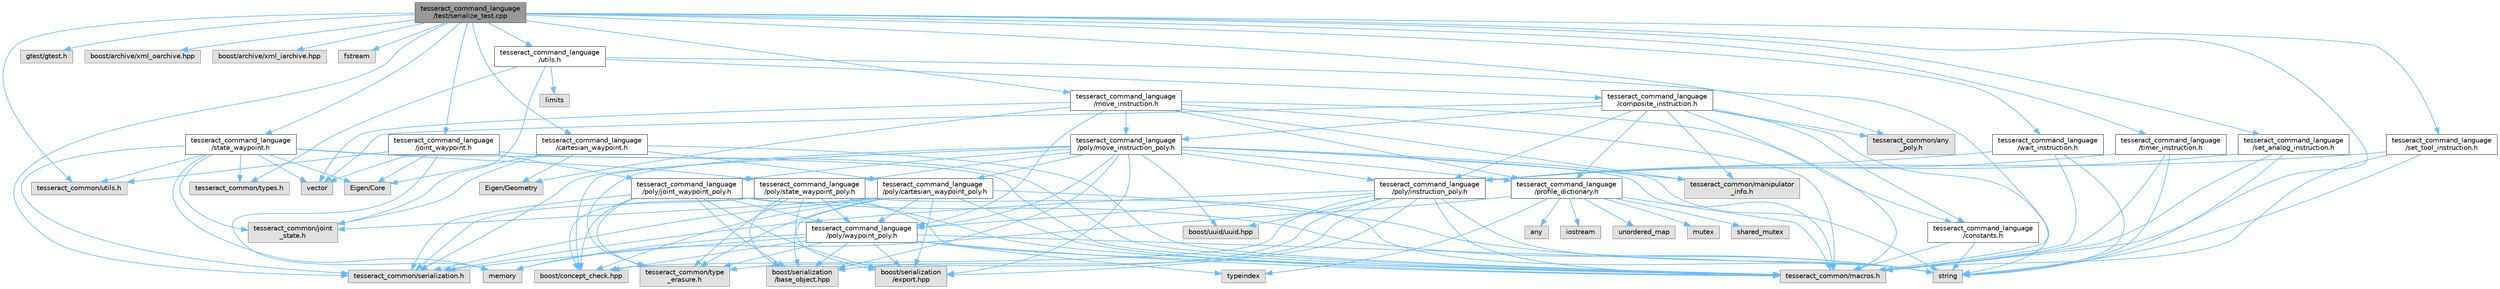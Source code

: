digraph "tesseract_command_language/test/serialize_test.cpp"
{
 // LATEX_PDF_SIZE
  bgcolor="transparent";
  edge [fontname=Helvetica,fontsize=10,labelfontname=Helvetica,labelfontsize=10];
  node [fontname=Helvetica,fontsize=10,shape=box,height=0.2,width=0.4];
  Node1 [label="tesseract_command_language\l/test/serialize_test.cpp",height=0.2,width=0.4,color="gray40", fillcolor="grey60", style="filled", fontcolor="black",tooltip=" "];
  Node1 -> Node2 [color="steelblue1",style="solid"];
  Node2 [label="tesseract_common/macros.h",height=0.2,width=0.4,color="grey60", fillcolor="#E0E0E0", style="filled",tooltip=" "];
  Node1 -> Node3 [color="steelblue1",style="solid"];
  Node3 [label="gtest/gtest.h",height=0.2,width=0.4,color="grey60", fillcolor="#E0E0E0", style="filled",tooltip=" "];
  Node1 -> Node4 [color="steelblue1",style="solid"];
  Node4 [label="boost/archive/xml_oarchive.hpp",height=0.2,width=0.4,color="grey60", fillcolor="#E0E0E0", style="filled",tooltip=" "];
  Node1 -> Node5 [color="steelblue1",style="solid"];
  Node5 [label="boost/archive/xml_iarchive.hpp",height=0.2,width=0.4,color="grey60", fillcolor="#E0E0E0", style="filled",tooltip=" "];
  Node1 -> Node6 [color="steelblue1",style="solid"];
  Node6 [label="fstream",height=0.2,width=0.4,color="grey60", fillcolor="#E0E0E0", style="filled",tooltip=" "];
  Node1 -> Node7 [color="steelblue1",style="solid"];
  Node7 [label="tesseract_common/serialization.h",height=0.2,width=0.4,color="grey60", fillcolor="#E0E0E0", style="filled",tooltip=" "];
  Node1 -> Node8 [color="steelblue1",style="solid"];
  Node8 [label="tesseract_common/any\l_poly.h",height=0.2,width=0.4,color="grey60", fillcolor="#E0E0E0", style="filled",tooltip=" "];
  Node1 -> Node9 [color="steelblue1",style="solid"];
  Node9 [label="tesseract_command_language\l/cartesian_waypoint.h",height=0.2,width=0.4,color="grey40", fillcolor="white", style="filled",URL="$d3/d18/cartesian__waypoint_8h.html",tooltip=" "];
  Node9 -> Node2 [color="steelblue1",style="solid"];
  Node9 -> Node10 [color="steelblue1",style="solid"];
  Node10 [label="Eigen/Core",height=0.2,width=0.4,color="grey60", fillcolor="#E0E0E0", style="filled",tooltip=" "];
  Node9 -> Node11 [color="steelblue1",style="solid"];
  Node11 [label="Eigen/Geometry",height=0.2,width=0.4,color="grey60", fillcolor="#E0E0E0", style="filled",tooltip=" "];
  Node9 -> Node12 [color="steelblue1",style="solid"];
  Node12 [label="tesseract_command_language\l/poly/cartesian_waypoint_poly.h",height=0.2,width=0.4,color="grey40", fillcolor="white", style="filled",URL="$d7/df9/cartesian__waypoint__poly_8h.html",tooltip="The cartesian waypoint interface."];
  Node12 -> Node2 [color="steelblue1",style="solid"];
  Node12 -> Node13 [color="steelblue1",style="solid"];
  Node13 [label="string",height=0.2,width=0.4,color="grey60", fillcolor="#E0E0E0", style="filled",tooltip=" "];
  Node12 -> Node14 [color="steelblue1",style="solid"];
  Node14 [label="boost/serialization\l/base_object.hpp",height=0.2,width=0.4,color="grey60", fillcolor="#E0E0E0", style="filled",tooltip=" "];
  Node12 -> Node15 [color="steelblue1",style="solid"];
  Node15 [label="boost/serialization\l/export.hpp",height=0.2,width=0.4,color="grey60", fillcolor="#E0E0E0", style="filled",tooltip=" "];
  Node12 -> Node16 [color="steelblue1",style="solid"];
  Node16 [label="boost/concept_check.hpp",height=0.2,width=0.4,color="grey60", fillcolor="#E0E0E0", style="filled",tooltip=" "];
  Node12 -> Node17 [color="steelblue1",style="solid"];
  Node17 [label="tesseract_command_language\l/poly/waypoint_poly.h",height=0.2,width=0.4,color="grey40", fillcolor="white", style="filled",URL="$d3/dc4/waypoint__poly_8h.html",tooltip=" "];
  Node17 -> Node2 [color="steelblue1",style="solid"];
  Node17 -> Node18 [color="steelblue1",style="solid"];
  Node18 [label="memory",height=0.2,width=0.4,color="grey60", fillcolor="#E0E0E0", style="filled",tooltip=" "];
  Node17 -> Node13 [color="steelblue1",style="solid"];
  Node17 -> Node19 [color="steelblue1",style="solid"];
  Node19 [label="typeindex",height=0.2,width=0.4,color="grey60", fillcolor="#E0E0E0", style="filled",tooltip=" "];
  Node17 -> Node14 [color="steelblue1",style="solid"];
  Node17 -> Node15 [color="steelblue1",style="solid"];
  Node17 -> Node16 [color="steelblue1",style="solid"];
  Node17 -> Node7 [color="steelblue1",style="solid"];
  Node17 -> Node20 [color="steelblue1",style="solid"];
  Node20 [label="tesseract_common/type\l_erasure.h",height=0.2,width=0.4,color="grey60", fillcolor="#E0E0E0", style="filled",tooltip=" "];
  Node12 -> Node21 [color="steelblue1",style="solid"];
  Node21 [label="tesseract_common/joint\l_state.h",height=0.2,width=0.4,color="grey60", fillcolor="#E0E0E0", style="filled",tooltip=" "];
  Node12 -> Node7 [color="steelblue1",style="solid"];
  Node12 -> Node20 [color="steelblue1",style="solid"];
  Node9 -> Node21 [color="steelblue1",style="solid"];
  Node1 -> Node22 [color="steelblue1",style="solid"];
  Node22 [label="tesseract_command_language\l/joint_waypoint.h",height=0.2,width=0.4,color="grey40", fillcolor="white", style="filled",URL="$d7/d1f/joint__waypoint_8h.html",tooltip=" "];
  Node22 -> Node2 [color="steelblue1",style="solid"];
  Node22 -> Node10 [color="steelblue1",style="solid"];
  Node22 -> Node18 [color="steelblue1",style="solid"];
  Node22 -> Node23 [color="steelblue1",style="solid"];
  Node23 [label="vector",height=0.2,width=0.4,color="grey60", fillcolor="#E0E0E0", style="filled",tooltip=" "];
  Node22 -> Node24 [color="steelblue1",style="solid"];
  Node24 [label="tesseract_command_language\l/poly/joint_waypoint_poly.h",height=0.2,width=0.4,color="grey40", fillcolor="white", style="filled",URL="$d1/d66/joint__waypoint__poly_8h.html",tooltip="The joint waypoint interface."];
  Node24 -> Node2 [color="steelblue1",style="solid"];
  Node24 -> Node13 [color="steelblue1",style="solid"];
  Node24 -> Node14 [color="steelblue1",style="solid"];
  Node24 -> Node15 [color="steelblue1",style="solid"];
  Node24 -> Node16 [color="steelblue1",style="solid"];
  Node24 -> Node17 [color="steelblue1",style="solid"];
  Node24 -> Node7 [color="steelblue1",style="solid"];
  Node24 -> Node20 [color="steelblue1",style="solid"];
  Node22 -> Node25 [color="steelblue1",style="solid"];
  Node25 [label="tesseract_common/utils.h",height=0.2,width=0.4,color="grey60", fillcolor="#E0E0E0", style="filled",tooltip=" "];
  Node1 -> Node26 [color="steelblue1",style="solid"];
  Node26 [label="tesseract_command_language\l/state_waypoint.h",height=0.2,width=0.4,color="grey40", fillcolor="white", style="filled",URL="$d1/d10/state__waypoint_8h.html",tooltip=" "];
  Node26 -> Node2 [color="steelblue1",style="solid"];
  Node26 -> Node10 [color="steelblue1",style="solid"];
  Node26 -> Node18 [color="steelblue1",style="solid"];
  Node26 -> Node23 [color="steelblue1",style="solid"];
  Node26 -> Node27 [color="steelblue1",style="solid"];
  Node27 [label="tesseract_command_language\l/poly/state_waypoint_poly.h",height=0.2,width=0.4,color="grey40", fillcolor="white", style="filled",URL="$d7/d22/state__waypoint__poly_8h.html",tooltip="The state waypoint interface."];
  Node27 -> Node2 [color="steelblue1",style="solid"];
  Node27 -> Node13 [color="steelblue1",style="solid"];
  Node27 -> Node14 [color="steelblue1",style="solid"];
  Node27 -> Node15 [color="steelblue1",style="solid"];
  Node27 -> Node16 [color="steelblue1",style="solid"];
  Node27 -> Node17 [color="steelblue1",style="solid"];
  Node27 -> Node7 [color="steelblue1",style="solid"];
  Node27 -> Node20 [color="steelblue1",style="solid"];
  Node26 -> Node21 [color="steelblue1",style="solid"];
  Node26 -> Node25 [color="steelblue1",style="solid"];
  Node26 -> Node28 [color="steelblue1",style="solid"];
  Node28 [label="tesseract_common/types.h",height=0.2,width=0.4,color="grey60", fillcolor="#E0E0E0", style="filled",tooltip=" "];
  Node26 -> Node7 [color="steelblue1",style="solid"];
  Node1 -> Node29 [color="steelblue1",style="solid"];
  Node29 [label="tesseract_command_language\l/move_instruction.h",height=0.2,width=0.4,color="grey40", fillcolor="white", style="filled",URL="$da/d74/move__instruction_8h.html",tooltip=" "];
  Node29 -> Node2 [color="steelblue1",style="solid"];
  Node29 -> Node23 [color="steelblue1",style="solid"];
  Node29 -> Node11 [color="steelblue1",style="solid"];
  Node29 -> Node30 [color="steelblue1",style="solid"];
  Node30 [label="tesseract_command_language\l/poly/move_instruction_poly.h",height=0.2,width=0.4,color="grey40", fillcolor="white", style="filled",URL="$dc/df1/move__instruction__poly_8h.html",tooltip="The move instruction interface."];
  Node30 -> Node2 [color="steelblue1",style="solid"];
  Node30 -> Node13 [color="steelblue1",style="solid"];
  Node30 -> Node14 [color="steelblue1",style="solid"];
  Node30 -> Node15 [color="steelblue1",style="solid"];
  Node30 -> Node16 [color="steelblue1",style="solid"];
  Node30 -> Node31 [color="steelblue1",style="solid"];
  Node31 [label="boost/uuid/uuid.hpp",height=0.2,width=0.4,color="grey60", fillcolor="#E0E0E0", style="filled",tooltip=" "];
  Node30 -> Node32 [color="steelblue1",style="solid"];
  Node32 [label="tesseract_command_language\l/poly/instruction_poly.h",height=0.2,width=0.4,color="grey40", fillcolor="white", style="filled",URL="$d1/db1/instruction__poly_8h.html",tooltip=" "];
  Node32 -> Node2 [color="steelblue1",style="solid"];
  Node32 -> Node13 [color="steelblue1",style="solid"];
  Node32 -> Node14 [color="steelblue1",style="solid"];
  Node32 -> Node15 [color="steelblue1",style="solid"];
  Node32 -> Node16 [color="steelblue1",style="solid"];
  Node32 -> Node31 [color="steelblue1",style="solid"];
  Node32 -> Node17 [color="steelblue1",style="solid"];
  Node32 -> Node7 [color="steelblue1",style="solid"];
  Node32 -> Node20 [color="steelblue1",style="solid"];
  Node30 -> Node12 [color="steelblue1",style="solid"];
  Node30 -> Node24 [color="steelblue1",style="solid"];
  Node30 -> Node27 [color="steelblue1",style="solid"];
  Node30 -> Node17 [color="steelblue1",style="solid"];
  Node30 -> Node33 [color="steelblue1",style="solid"];
  Node33 [label="tesseract_command_language\l/profile_dictionary.h",height=0.2,width=0.4,color="grey40", fillcolor="white", style="filled",URL="$dd/dd6/profile__dictionary_8h.html",tooltip="This is a profile dictionary for storing all profiles."];
  Node33 -> Node2 [color="steelblue1",style="solid"];
  Node33 -> Node34 [color="steelblue1",style="solid"];
  Node34 [label="any",height=0.2,width=0.4,color="grey60", fillcolor="#E0E0E0", style="filled",tooltip=" "];
  Node33 -> Node35 [color="steelblue1",style="solid"];
  Node35 [label="iostream",height=0.2,width=0.4,color="grey60", fillcolor="#E0E0E0", style="filled",tooltip=" "];
  Node33 -> Node19 [color="steelblue1",style="solid"];
  Node33 -> Node36 [color="steelblue1",style="solid"];
  Node36 [label="unordered_map",height=0.2,width=0.4,color="grey60", fillcolor="#E0E0E0", style="filled",tooltip=" "];
  Node33 -> Node18 [color="steelblue1",style="solid"];
  Node33 -> Node37 [color="steelblue1",style="solid"];
  Node37 [label="mutex",height=0.2,width=0.4,color="grey60", fillcolor="#E0E0E0", style="filled",tooltip=" "];
  Node33 -> Node38 [color="steelblue1",style="solid"];
  Node38 [label="shared_mutex",height=0.2,width=0.4,color="grey60", fillcolor="#E0E0E0", style="filled",tooltip=" "];
  Node30 -> Node39 [color="steelblue1",style="solid"];
  Node39 [label="tesseract_common/manipulator\l_info.h",height=0.2,width=0.4,color="grey60", fillcolor="#E0E0E0", style="filled",tooltip=" "];
  Node30 -> Node7 [color="steelblue1",style="solid"];
  Node30 -> Node20 [color="steelblue1",style="solid"];
  Node29 -> Node17 [color="steelblue1",style="solid"];
  Node29 -> Node40 [color="steelblue1",style="solid"];
  Node40 [label="tesseract_command_language\l/constants.h",height=0.2,width=0.4,color="grey40", fillcolor="white", style="filled",URL="$d2/d6f/constants_8h.html",tooltip="Containst Tesseract Command Language constants."];
  Node40 -> Node2 [color="steelblue1",style="solid"];
  Node40 -> Node13 [color="steelblue1",style="solid"];
  Node29 -> Node33 [color="steelblue1",style="solid"];
  Node29 -> Node39 [color="steelblue1",style="solid"];
  Node1 -> Node41 [color="steelblue1",style="solid"];
  Node41 [label="tesseract_command_language\l/wait_instruction.h",height=0.2,width=0.4,color="grey40", fillcolor="white", style="filled",URL="$d0/d25/wait__instruction_8h.html",tooltip=" "];
  Node41 -> Node2 [color="steelblue1",style="solid"];
  Node41 -> Node13 [color="steelblue1",style="solid"];
  Node41 -> Node32 [color="steelblue1",style="solid"];
  Node1 -> Node42 [color="steelblue1",style="solid"];
  Node42 [label="tesseract_command_language\l/timer_instruction.h",height=0.2,width=0.4,color="grey40", fillcolor="white", style="filled",URL="$d2/d61/timer__instruction_8h.html",tooltip=" "];
  Node42 -> Node2 [color="steelblue1",style="solid"];
  Node42 -> Node13 [color="steelblue1",style="solid"];
  Node42 -> Node32 [color="steelblue1",style="solid"];
  Node1 -> Node43 [color="steelblue1",style="solid"];
  Node43 [label="tesseract_command_language\l/set_analog_instruction.h",height=0.2,width=0.4,color="grey40", fillcolor="white", style="filled",URL="$d7/d85/set__analog__instruction_8h.html",tooltip="Set Analog Instruction."];
  Node43 -> Node2 [color="steelblue1",style="solid"];
  Node43 -> Node13 [color="steelblue1",style="solid"];
  Node43 -> Node32 [color="steelblue1",style="solid"];
  Node1 -> Node44 [color="steelblue1",style="solid"];
  Node44 [label="tesseract_command_language\l/set_tool_instruction.h",height=0.2,width=0.4,color="grey40", fillcolor="white", style="filled",URL="$d5/d2b/set__tool__instruction_8h.html",tooltip="Set tool ID."];
  Node44 -> Node2 [color="steelblue1",style="solid"];
  Node44 -> Node13 [color="steelblue1",style="solid"];
  Node44 -> Node32 [color="steelblue1",style="solid"];
  Node1 -> Node45 [color="steelblue1",style="solid"];
  Node45 [label="tesseract_command_language\l/utils.h",height=0.2,width=0.4,color="grey40", fillcolor="white", style="filled",URL="$d6/d75/tesseract__command__language_2include_2tesseract__command__language_2utils_8h.html",tooltip=" "];
  Node45 -> Node2 [color="steelblue1",style="solid"];
  Node45 -> Node46 [color="steelblue1",style="solid"];
  Node46 [label="limits",height=0.2,width=0.4,color="grey60", fillcolor="#E0E0E0", style="filled",tooltip=" "];
  Node45 -> Node47 [color="steelblue1",style="solid"];
  Node47 [label="tesseract_command_language\l/composite_instruction.h",height=0.2,width=0.4,color="grey40", fillcolor="white", style="filled",URL="$d5/df7/composite__instruction_8h.html",tooltip=" "];
  Node47 -> Node2 [color="steelblue1",style="solid"];
  Node47 -> Node23 [color="steelblue1",style="solid"];
  Node47 -> Node13 [color="steelblue1",style="solid"];
  Node47 -> Node32 [color="steelblue1",style="solid"];
  Node47 -> Node30 [color="steelblue1",style="solid"];
  Node47 -> Node40 [color="steelblue1",style="solid"];
  Node47 -> Node33 [color="steelblue1",style="solid"];
  Node47 -> Node39 [color="steelblue1",style="solid"];
  Node47 -> Node8 [color="steelblue1",style="solid"];
  Node45 -> Node21 [color="steelblue1",style="solid"];
  Node45 -> Node28 [color="steelblue1",style="solid"];
  Node1 -> Node25 [color="steelblue1",style="solid"];
}
